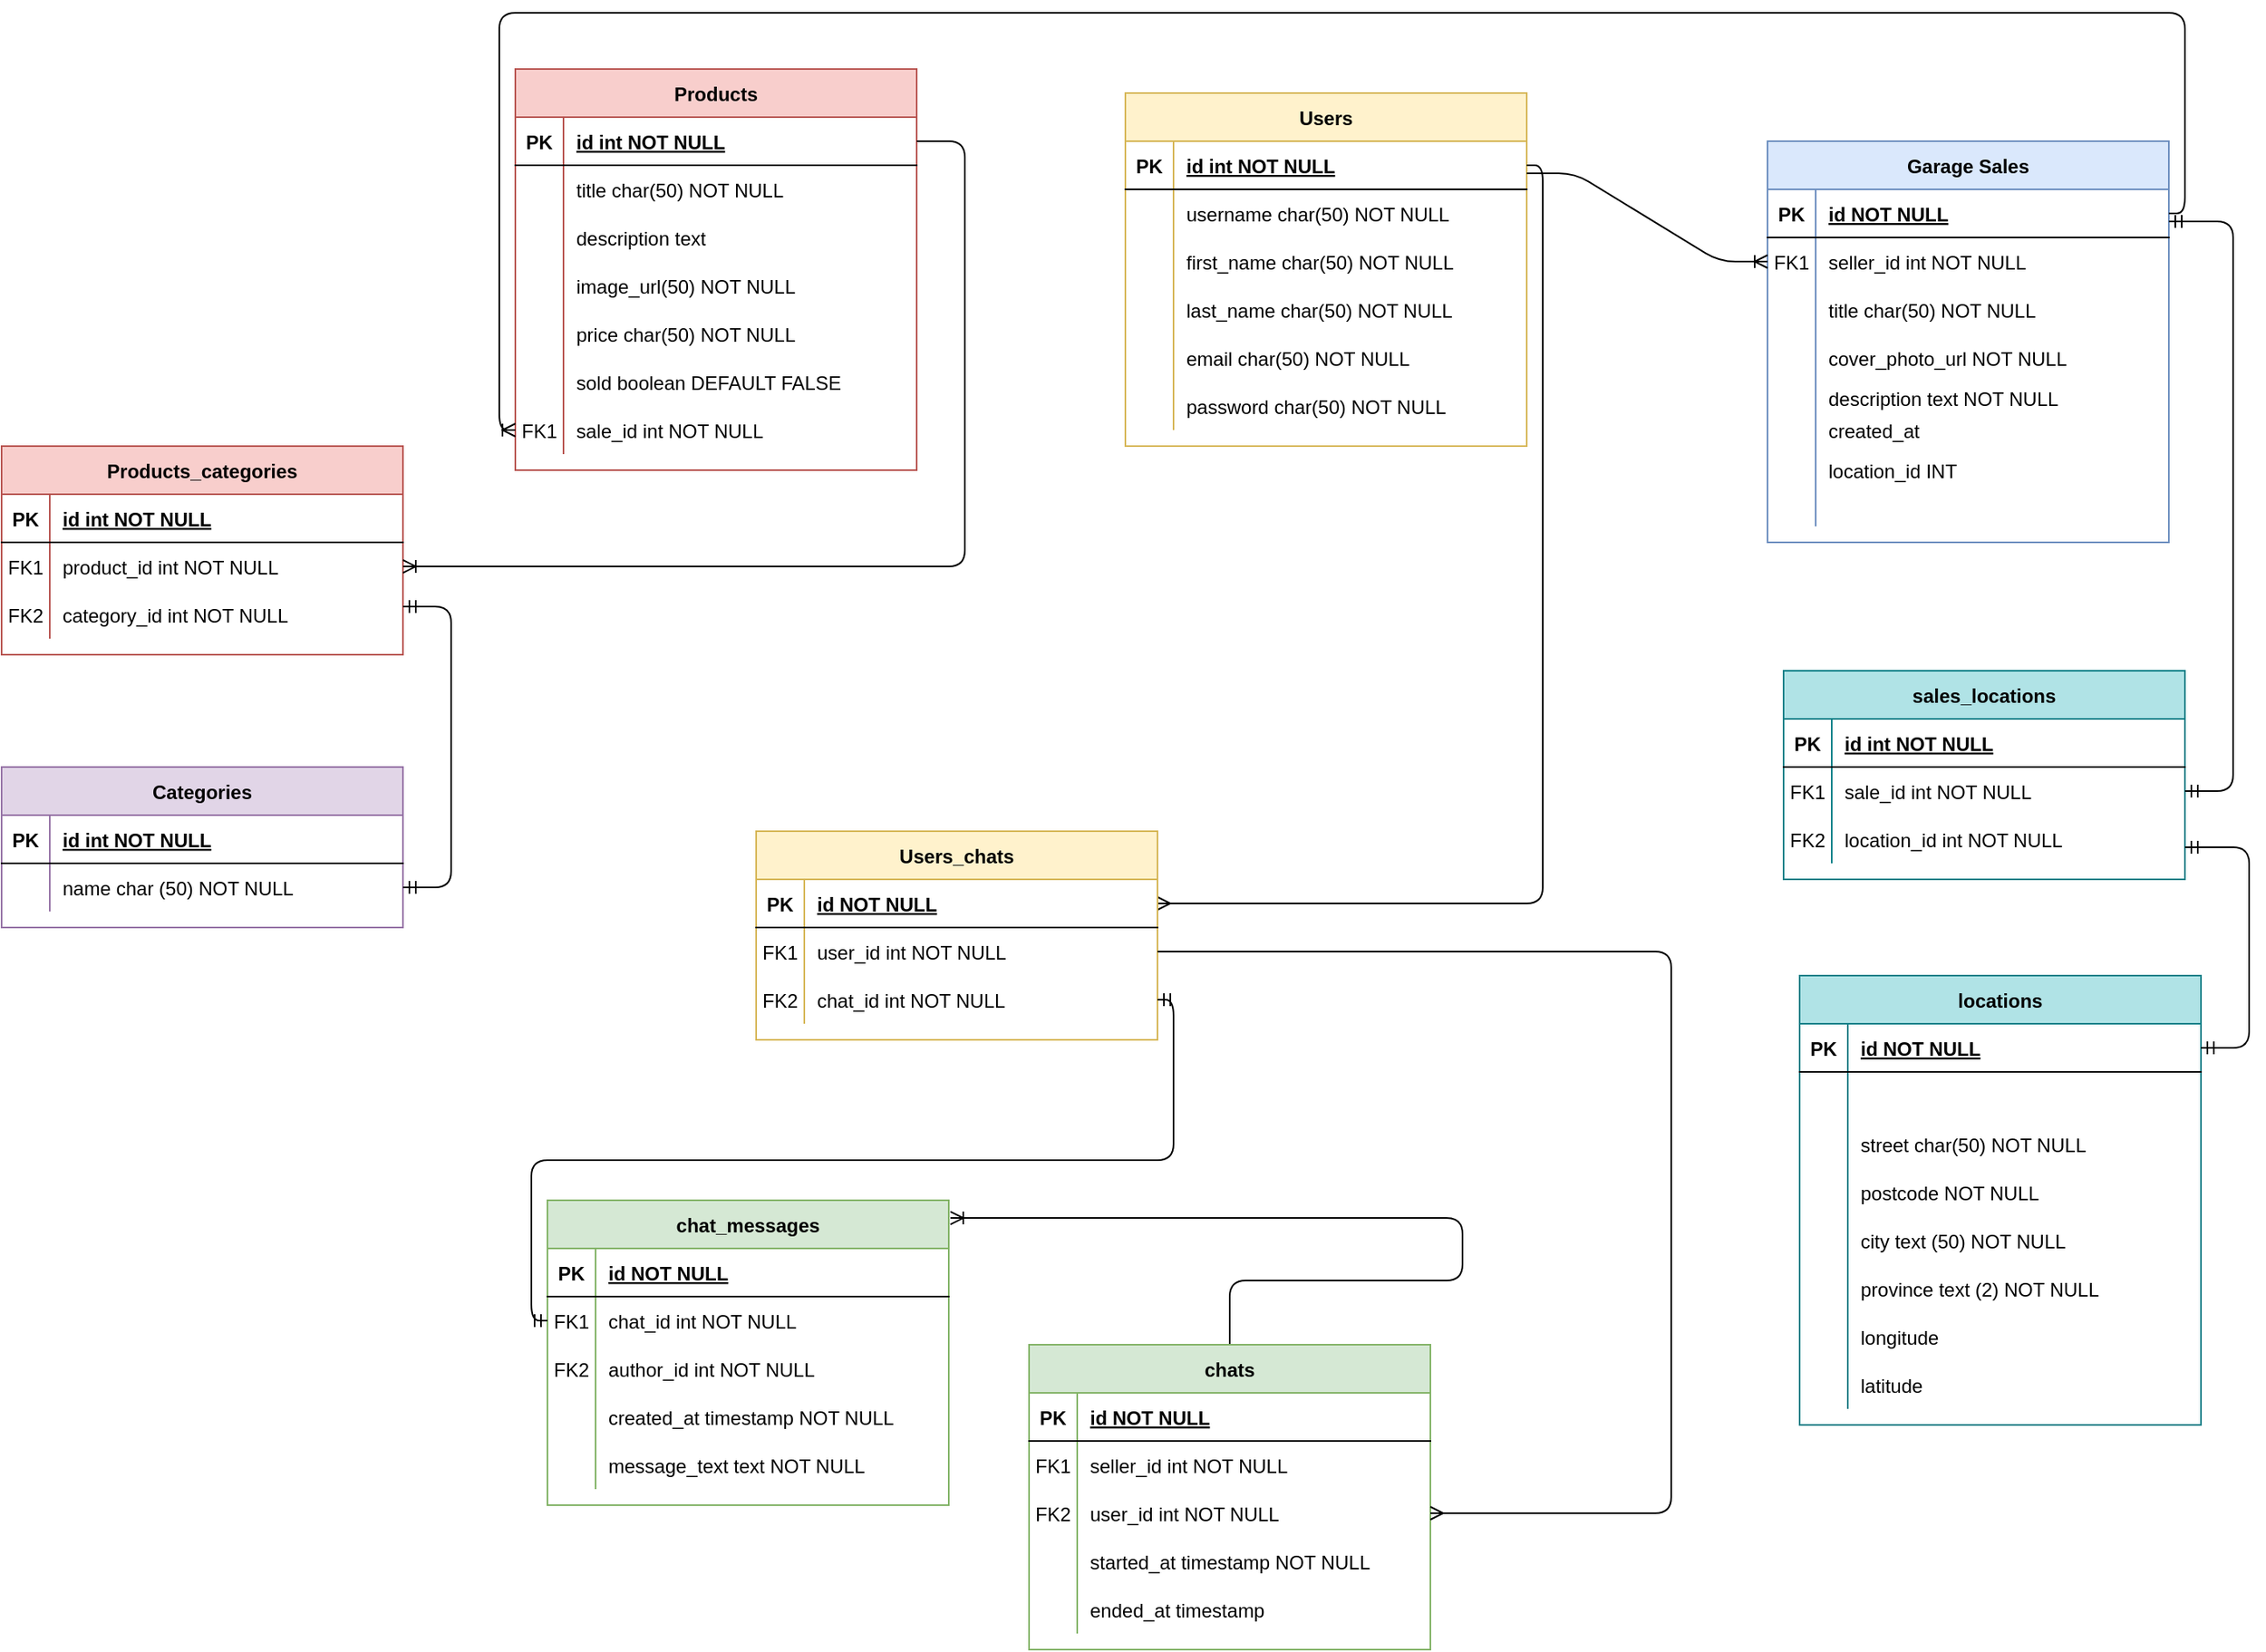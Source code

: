 <mxfile version="13.8.1" type="device"><diagram id="R2lEEEUBdFMjLlhIrx00" name="Page-1"><mxGraphModel dx="1796" dy="520" grid="1" gridSize="10" guides="1" tooltips="1" connect="1" arrows="1" fold="1" page="1" pageScale="1" pageWidth="850" pageHeight="1100" math="0" shadow="0" extFonts="Permanent Marker^https://fonts.googleapis.com/css?family=Permanent+Marker"><root><mxCell id="0"/><mxCell id="1" parent="0"/><mxCell id="AiElY2YSbfVj5_eLVUId-1" value="Garage Sales" style="shape=table;startSize=30;container=1;collapsible=1;childLayout=tableLayout;fixedRows=1;rowLines=0;fontStyle=1;align=center;resizeLast=1;fillColor=#dae8fc;strokeColor=#6c8ebf;" vertex="1" parent="1"><mxGeometry x="450" y="120" width="250" height="250" as="geometry"/></mxCell><mxCell id="AiElY2YSbfVj5_eLVUId-2" value="" style="shape=partialRectangle;collapsible=0;dropTarget=0;pointerEvents=0;fillColor=none;points=[[0,0.5],[1,0.5]];portConstraint=eastwest;top=0;left=0;right=0;bottom=1;" vertex="1" parent="AiElY2YSbfVj5_eLVUId-1"><mxGeometry y="30" width="250" height="30" as="geometry"/></mxCell><mxCell id="AiElY2YSbfVj5_eLVUId-3" value="PK" style="shape=partialRectangle;overflow=hidden;connectable=0;fillColor=none;top=0;left=0;bottom=0;right=0;fontStyle=1;" vertex="1" parent="AiElY2YSbfVj5_eLVUId-2"><mxGeometry width="30" height="30" as="geometry"/></mxCell><mxCell id="AiElY2YSbfVj5_eLVUId-4" value="id NOT NULL " style="shape=partialRectangle;overflow=hidden;connectable=0;fillColor=none;top=0;left=0;bottom=0;right=0;align=left;spacingLeft=6;fontStyle=5;" vertex="1" parent="AiElY2YSbfVj5_eLVUId-2"><mxGeometry x="30" width="220" height="30" as="geometry"/></mxCell><mxCell id="AiElY2YSbfVj5_eLVUId-5" value="" style="shape=partialRectangle;collapsible=0;dropTarget=0;pointerEvents=0;fillColor=none;points=[[0,0.5],[1,0.5]];portConstraint=eastwest;top=0;left=0;right=0;bottom=0;" vertex="1" parent="AiElY2YSbfVj5_eLVUId-1"><mxGeometry y="60" width="250" height="30" as="geometry"/></mxCell><mxCell id="AiElY2YSbfVj5_eLVUId-6" value="FK1" style="shape=partialRectangle;overflow=hidden;connectable=0;fillColor=none;top=0;left=0;bottom=0;right=0;" vertex="1" parent="AiElY2YSbfVj5_eLVUId-5"><mxGeometry width="30" height="30" as="geometry"/></mxCell><mxCell id="AiElY2YSbfVj5_eLVUId-7" value="seller_id int NOT NULL" style="shape=partialRectangle;overflow=hidden;connectable=0;fillColor=none;top=0;left=0;bottom=0;right=0;align=left;spacingLeft=6;" vertex="1" parent="AiElY2YSbfVj5_eLVUId-5"><mxGeometry x="30" width="220" height="30" as="geometry"/></mxCell><mxCell id="AiElY2YSbfVj5_eLVUId-8" value="" style="shape=partialRectangle;collapsible=0;dropTarget=0;pointerEvents=0;fillColor=none;points=[[0,0.5],[1,0.5]];portConstraint=eastwest;top=0;left=0;right=0;bottom=0;" vertex="1" parent="AiElY2YSbfVj5_eLVUId-1"><mxGeometry y="90" width="250" height="30" as="geometry"/></mxCell><mxCell id="AiElY2YSbfVj5_eLVUId-9" value="" style="shape=partialRectangle;overflow=hidden;connectable=0;fillColor=none;top=0;left=0;bottom=0;right=0;" vertex="1" parent="AiElY2YSbfVj5_eLVUId-8"><mxGeometry width="30" height="30" as="geometry"/></mxCell><mxCell id="AiElY2YSbfVj5_eLVUId-10" value="title char(50) NOT NULL" style="shape=partialRectangle;overflow=hidden;connectable=0;fillColor=none;top=0;left=0;bottom=0;right=0;align=left;spacingLeft=6;" vertex="1" parent="AiElY2YSbfVj5_eLVUId-8"><mxGeometry x="30" width="220" height="30" as="geometry"/></mxCell><mxCell id="AiElY2YSbfVj5_eLVUId-11" value="" style="shape=partialRectangle;collapsible=0;dropTarget=0;pointerEvents=0;fillColor=none;points=[[0,0.5],[1,0.5]];portConstraint=eastwest;top=0;left=0;right=0;bottom=0;" vertex="1" parent="AiElY2YSbfVj5_eLVUId-1"><mxGeometry y="120" width="250" height="30" as="geometry"/></mxCell><mxCell id="AiElY2YSbfVj5_eLVUId-12" value="" style="shape=partialRectangle;overflow=hidden;connectable=0;fillColor=none;top=0;left=0;bottom=0;right=0;" vertex="1" parent="AiElY2YSbfVj5_eLVUId-11"><mxGeometry width="30" height="30" as="geometry"/></mxCell><mxCell id="AiElY2YSbfVj5_eLVUId-13" value="cover_photo_url NOT NULL" style="shape=partialRectangle;overflow=hidden;connectable=0;fillColor=none;top=0;left=0;bottom=0;right=0;align=left;spacingLeft=6;" vertex="1" parent="AiElY2YSbfVj5_eLVUId-11"><mxGeometry x="30" width="220" height="30" as="geometry"/></mxCell><mxCell id="AiElY2YSbfVj5_eLVUId-14" value="" style="shape=partialRectangle;collapsible=0;dropTarget=0;pointerEvents=0;fillColor=none;points=[[0,0.5],[1,0.5]];portConstraint=eastwest;top=0;left=0;right=0;bottom=0;" vertex="1" parent="AiElY2YSbfVj5_eLVUId-1"><mxGeometry y="150" width="250" height="20" as="geometry"/></mxCell><mxCell id="AiElY2YSbfVj5_eLVUId-15" value="" style="shape=partialRectangle;overflow=hidden;connectable=0;fillColor=none;top=0;left=0;bottom=0;right=0;" vertex="1" parent="AiElY2YSbfVj5_eLVUId-14"><mxGeometry width="30" height="20" as="geometry"/></mxCell><mxCell id="AiElY2YSbfVj5_eLVUId-16" value="description text NOT NULL" style="shape=partialRectangle;overflow=hidden;connectable=0;fillColor=none;top=0;left=0;bottom=0;right=0;align=left;spacingLeft=6;" vertex="1" parent="AiElY2YSbfVj5_eLVUId-14"><mxGeometry x="30" width="220" height="20" as="geometry"/></mxCell><mxCell id="AiElY2YSbfVj5_eLVUId-17" value="" style="shape=partialRectangle;collapsible=0;dropTarget=0;pointerEvents=0;fillColor=none;points=[[0,0.5],[1,0.5]];portConstraint=eastwest;top=0;left=0;right=0;bottom=0;" vertex="1" parent="AiElY2YSbfVj5_eLVUId-1"><mxGeometry y="170" width="250" height="20" as="geometry"/></mxCell><mxCell id="AiElY2YSbfVj5_eLVUId-18" value="" style="shape=partialRectangle;overflow=hidden;connectable=0;fillColor=none;top=0;left=0;bottom=0;right=0;" vertex="1" parent="AiElY2YSbfVj5_eLVUId-17"><mxGeometry width="30" height="20" as="geometry"/></mxCell><mxCell id="AiElY2YSbfVj5_eLVUId-19" value="created_at " style="shape=partialRectangle;overflow=hidden;connectable=0;fillColor=none;top=0;left=0;bottom=0;right=0;align=left;spacingLeft=6;" vertex="1" parent="AiElY2YSbfVj5_eLVUId-17"><mxGeometry x="30" width="220" height="20" as="geometry"/></mxCell><mxCell id="AiElY2YSbfVj5_eLVUId-20" value="" style="shape=partialRectangle;collapsible=0;dropTarget=0;pointerEvents=0;fillColor=none;points=[[0,0.5],[1,0.5]];portConstraint=eastwest;top=0;left=0;right=0;bottom=0;" vertex="1" parent="AiElY2YSbfVj5_eLVUId-1"><mxGeometry y="190" width="250" height="30" as="geometry"/></mxCell><mxCell id="AiElY2YSbfVj5_eLVUId-21" value="" style="shape=partialRectangle;overflow=hidden;connectable=0;fillColor=none;top=0;left=0;bottom=0;right=0;" vertex="1" parent="AiElY2YSbfVj5_eLVUId-20"><mxGeometry width="30" height="30" as="geometry"/></mxCell><mxCell id="AiElY2YSbfVj5_eLVUId-22" value="location_id INT" style="shape=partialRectangle;overflow=hidden;connectable=0;fillColor=none;top=0;left=0;bottom=0;right=0;align=left;spacingLeft=6;" vertex="1" parent="AiElY2YSbfVj5_eLVUId-20"><mxGeometry x="30" width="220" height="30" as="geometry"/></mxCell><mxCell id="AiElY2YSbfVj5_eLVUId-23" value="" style="shape=partialRectangle;collapsible=0;dropTarget=0;pointerEvents=0;fillColor=none;points=[[0,0.5],[1,0.5]];portConstraint=eastwest;top=0;left=0;right=0;bottom=0;" vertex="1" parent="AiElY2YSbfVj5_eLVUId-1"><mxGeometry y="220" width="250" height="20" as="geometry"/></mxCell><mxCell id="AiElY2YSbfVj5_eLVUId-24" value="" style="shape=partialRectangle;overflow=hidden;connectable=0;fillColor=none;top=0;left=0;bottom=0;right=0;" vertex="1" parent="AiElY2YSbfVj5_eLVUId-23"><mxGeometry width="30" height="20" as="geometry"/></mxCell><mxCell id="AiElY2YSbfVj5_eLVUId-25" value="" style="shape=partialRectangle;overflow=hidden;connectable=0;fillColor=none;top=0;left=0;bottom=0;right=0;align=left;spacingLeft=6;" vertex="1" parent="AiElY2YSbfVj5_eLVUId-23"><mxGeometry x="30" width="220" height="20" as="geometry"/></mxCell><mxCell id="AiElY2YSbfVj5_eLVUId-26" value="sales_locations" style="shape=table;startSize=30;container=1;collapsible=1;childLayout=tableLayout;fixedRows=1;rowLines=0;fontStyle=1;align=center;resizeLast=1;fillColor=#b0e3e6;strokeColor=#0e8088;" vertex="1" parent="1"><mxGeometry x="460" y="450" width="250" height="130" as="geometry"/></mxCell><mxCell id="AiElY2YSbfVj5_eLVUId-27" value="" style="shape=partialRectangle;collapsible=0;dropTarget=0;pointerEvents=0;fillColor=none;points=[[0,0.5],[1,0.5]];portConstraint=eastwest;top=0;left=0;right=0;bottom=1;" vertex="1" parent="AiElY2YSbfVj5_eLVUId-26"><mxGeometry y="30" width="250" height="30" as="geometry"/></mxCell><mxCell id="AiElY2YSbfVj5_eLVUId-28" value="PK" style="shape=partialRectangle;overflow=hidden;connectable=0;fillColor=none;top=0;left=0;bottom=0;right=0;fontStyle=1;" vertex="1" parent="AiElY2YSbfVj5_eLVUId-27"><mxGeometry width="30" height="30" as="geometry"/></mxCell><mxCell id="AiElY2YSbfVj5_eLVUId-29" value="id int NOT NULL " style="shape=partialRectangle;overflow=hidden;connectable=0;fillColor=none;top=0;left=0;bottom=0;right=0;align=left;spacingLeft=6;fontStyle=5;" vertex="1" parent="AiElY2YSbfVj5_eLVUId-27"><mxGeometry x="30" width="220" height="30" as="geometry"/></mxCell><mxCell id="AiElY2YSbfVj5_eLVUId-30" value="" style="shape=partialRectangle;collapsible=0;dropTarget=0;pointerEvents=0;fillColor=none;points=[[0,0.5],[1,0.5]];portConstraint=eastwest;top=0;left=0;right=0;bottom=0;" vertex="1" parent="AiElY2YSbfVj5_eLVUId-26"><mxGeometry y="60" width="250" height="30" as="geometry"/></mxCell><mxCell id="AiElY2YSbfVj5_eLVUId-31" value="FK1" style="shape=partialRectangle;overflow=hidden;connectable=0;fillColor=none;top=0;left=0;bottom=0;right=0;" vertex="1" parent="AiElY2YSbfVj5_eLVUId-30"><mxGeometry width="30" height="30" as="geometry"/></mxCell><mxCell id="AiElY2YSbfVj5_eLVUId-32" value="sale_id int NOT NULL" style="shape=partialRectangle;overflow=hidden;connectable=0;fillColor=none;top=0;left=0;bottom=0;right=0;align=left;spacingLeft=6;" vertex="1" parent="AiElY2YSbfVj5_eLVUId-30"><mxGeometry x="30" width="220" height="30" as="geometry"/></mxCell><mxCell id="AiElY2YSbfVj5_eLVUId-33" value="" style="shape=partialRectangle;collapsible=0;dropTarget=0;pointerEvents=0;fillColor=none;points=[[0,0.5],[1,0.5]];portConstraint=eastwest;top=0;left=0;right=0;bottom=0;" vertex="1" parent="AiElY2YSbfVj5_eLVUId-26"><mxGeometry y="90" width="250" height="30" as="geometry"/></mxCell><mxCell id="AiElY2YSbfVj5_eLVUId-34" value="FK2" style="shape=partialRectangle;overflow=hidden;connectable=0;fillColor=none;top=0;left=0;bottom=0;right=0;" vertex="1" parent="AiElY2YSbfVj5_eLVUId-33"><mxGeometry width="30" height="30" as="geometry"/></mxCell><mxCell id="AiElY2YSbfVj5_eLVUId-35" value="location_id int NOT NULL" style="shape=partialRectangle;overflow=hidden;connectable=0;fillColor=none;top=0;left=0;bottom=0;right=0;align=left;spacingLeft=6;" vertex="1" parent="AiElY2YSbfVj5_eLVUId-33"><mxGeometry x="30" width="220" height="30" as="geometry"/></mxCell><mxCell id="AiElY2YSbfVj5_eLVUId-36" value="locations" style="shape=table;startSize=30;container=1;collapsible=1;childLayout=tableLayout;fixedRows=1;rowLines=0;fontStyle=1;align=center;resizeLast=1;fillColor=#b0e3e6;strokeColor=#0e8088;" vertex="1" parent="1"><mxGeometry x="470" y="640" width="250" height="280" as="geometry"/></mxCell><mxCell id="AiElY2YSbfVj5_eLVUId-37" value="" style="shape=partialRectangle;collapsible=0;dropTarget=0;pointerEvents=0;fillColor=none;points=[[0,0.5],[1,0.5]];portConstraint=eastwest;top=0;left=0;right=0;bottom=1;" vertex="1" parent="AiElY2YSbfVj5_eLVUId-36"><mxGeometry y="30" width="250" height="30" as="geometry"/></mxCell><mxCell id="AiElY2YSbfVj5_eLVUId-38" value="PK" style="shape=partialRectangle;overflow=hidden;connectable=0;fillColor=none;top=0;left=0;bottom=0;right=0;fontStyle=1;" vertex="1" parent="AiElY2YSbfVj5_eLVUId-37"><mxGeometry width="30" height="30" as="geometry"/></mxCell><mxCell id="AiElY2YSbfVj5_eLVUId-39" value="id NOT NULL " style="shape=partialRectangle;overflow=hidden;connectable=0;fillColor=none;top=0;left=0;bottom=0;right=0;align=left;spacingLeft=6;fontStyle=5;" vertex="1" parent="AiElY2YSbfVj5_eLVUId-37"><mxGeometry x="30" width="220" height="30" as="geometry"/></mxCell><mxCell id="AiElY2YSbfVj5_eLVUId-40" value="" style="shape=partialRectangle;collapsible=0;dropTarget=0;pointerEvents=0;fillColor=none;points=[[0,0.5],[1,0.5]];portConstraint=eastwest;top=0;left=0;right=0;bottom=0;" vertex="1" parent="AiElY2YSbfVj5_eLVUId-36"><mxGeometry y="60" width="250" height="30" as="geometry"/></mxCell><mxCell id="AiElY2YSbfVj5_eLVUId-41" value="" style="shape=partialRectangle;overflow=hidden;connectable=0;fillColor=none;top=0;left=0;bottom=0;right=0;" vertex="1" parent="AiElY2YSbfVj5_eLVUId-40"><mxGeometry width="30" height="30" as="geometry"/></mxCell><mxCell id="AiElY2YSbfVj5_eLVUId-42" value="" style="shape=partialRectangle;overflow=hidden;connectable=0;fillColor=none;top=0;left=0;bottom=0;right=0;align=left;spacingLeft=6;" vertex="1" parent="AiElY2YSbfVj5_eLVUId-40"><mxGeometry x="30" width="220" height="30" as="geometry"/></mxCell><mxCell id="AiElY2YSbfVj5_eLVUId-43" value="" style="shape=partialRectangle;collapsible=0;dropTarget=0;pointerEvents=0;fillColor=none;points=[[0,0.5],[1,0.5]];portConstraint=eastwest;top=0;left=0;right=0;bottom=0;" vertex="1" parent="AiElY2YSbfVj5_eLVUId-36"><mxGeometry y="90" width="250" height="30" as="geometry"/></mxCell><mxCell id="AiElY2YSbfVj5_eLVUId-44" value="" style="shape=partialRectangle;overflow=hidden;connectable=0;fillColor=none;top=0;left=0;bottom=0;right=0;" vertex="1" parent="AiElY2YSbfVj5_eLVUId-43"><mxGeometry width="30" height="30" as="geometry"/></mxCell><mxCell id="AiElY2YSbfVj5_eLVUId-45" value="street char(50) NOT NULL" style="shape=partialRectangle;overflow=hidden;connectable=0;fillColor=none;top=0;left=0;bottom=0;right=0;align=left;spacingLeft=6;" vertex="1" parent="AiElY2YSbfVj5_eLVUId-43"><mxGeometry x="30" width="220" height="30" as="geometry"/></mxCell><mxCell id="AiElY2YSbfVj5_eLVUId-46" value="" style="shape=partialRectangle;collapsible=0;dropTarget=0;pointerEvents=0;fillColor=none;points=[[0,0.5],[1,0.5]];portConstraint=eastwest;top=0;left=0;right=0;bottom=0;" vertex="1" parent="AiElY2YSbfVj5_eLVUId-36"><mxGeometry y="120" width="250" height="30" as="geometry"/></mxCell><mxCell id="AiElY2YSbfVj5_eLVUId-47" value="" style="shape=partialRectangle;overflow=hidden;connectable=0;fillColor=none;top=0;left=0;bottom=0;right=0;" vertex="1" parent="AiElY2YSbfVj5_eLVUId-46"><mxGeometry width="30" height="30" as="geometry"/></mxCell><mxCell id="AiElY2YSbfVj5_eLVUId-48" value="postcode NOT NULL" style="shape=partialRectangle;overflow=hidden;connectable=0;fillColor=none;top=0;left=0;bottom=0;right=0;align=left;spacingLeft=6;" vertex="1" parent="AiElY2YSbfVj5_eLVUId-46"><mxGeometry x="30" width="220" height="30" as="geometry"/></mxCell><mxCell id="AiElY2YSbfVj5_eLVUId-49" value="" style="shape=partialRectangle;collapsible=0;dropTarget=0;pointerEvents=0;fillColor=none;points=[[0,0.5],[1,0.5]];portConstraint=eastwest;top=0;left=0;right=0;bottom=0;" vertex="1" parent="AiElY2YSbfVj5_eLVUId-36"><mxGeometry y="150" width="250" height="30" as="geometry"/></mxCell><mxCell id="AiElY2YSbfVj5_eLVUId-50" value="" style="shape=partialRectangle;overflow=hidden;connectable=0;fillColor=none;top=0;left=0;bottom=0;right=0;" vertex="1" parent="AiElY2YSbfVj5_eLVUId-49"><mxGeometry width="30" height="30" as="geometry"/></mxCell><mxCell id="AiElY2YSbfVj5_eLVUId-51" value="city text (50) NOT NULL" style="shape=partialRectangle;overflow=hidden;connectable=0;fillColor=none;top=0;left=0;bottom=0;right=0;align=left;spacingLeft=6;" vertex="1" parent="AiElY2YSbfVj5_eLVUId-49"><mxGeometry x="30" width="220" height="30" as="geometry"/></mxCell><mxCell id="AiElY2YSbfVj5_eLVUId-52" value="" style="shape=partialRectangle;collapsible=0;dropTarget=0;pointerEvents=0;fillColor=none;points=[[0,0.5],[1,0.5]];portConstraint=eastwest;top=0;left=0;right=0;bottom=0;" vertex="1" parent="AiElY2YSbfVj5_eLVUId-36"><mxGeometry y="180" width="250" height="30" as="geometry"/></mxCell><mxCell id="AiElY2YSbfVj5_eLVUId-53" value="" style="shape=partialRectangle;overflow=hidden;connectable=0;fillColor=none;top=0;left=0;bottom=0;right=0;" vertex="1" parent="AiElY2YSbfVj5_eLVUId-52"><mxGeometry width="30" height="30" as="geometry"/></mxCell><mxCell id="AiElY2YSbfVj5_eLVUId-54" value="province text (2) NOT NULL" style="shape=partialRectangle;overflow=hidden;connectable=0;fillColor=none;top=0;left=0;bottom=0;right=0;align=left;spacingLeft=6;" vertex="1" parent="AiElY2YSbfVj5_eLVUId-52"><mxGeometry x="30" width="220" height="30" as="geometry"/></mxCell><mxCell id="AiElY2YSbfVj5_eLVUId-55" value="" style="shape=partialRectangle;collapsible=0;dropTarget=0;pointerEvents=0;fillColor=none;points=[[0,0.5],[1,0.5]];portConstraint=eastwest;top=0;left=0;right=0;bottom=0;" vertex="1" parent="AiElY2YSbfVj5_eLVUId-36"><mxGeometry y="210" width="250" height="30" as="geometry"/></mxCell><mxCell id="AiElY2YSbfVj5_eLVUId-56" value="" style="shape=partialRectangle;overflow=hidden;connectable=0;fillColor=none;top=0;left=0;bottom=0;right=0;" vertex="1" parent="AiElY2YSbfVj5_eLVUId-55"><mxGeometry width="30" height="30" as="geometry"/></mxCell><mxCell id="AiElY2YSbfVj5_eLVUId-57" value="longitude" style="shape=partialRectangle;overflow=hidden;connectable=0;fillColor=none;top=0;left=0;bottom=0;right=0;align=left;spacingLeft=6;" vertex="1" parent="AiElY2YSbfVj5_eLVUId-55"><mxGeometry x="30" width="220" height="30" as="geometry"/></mxCell><mxCell id="AiElY2YSbfVj5_eLVUId-58" value="" style="shape=partialRectangle;collapsible=0;dropTarget=0;pointerEvents=0;fillColor=none;points=[[0,0.5],[1,0.5]];portConstraint=eastwest;top=0;left=0;right=0;bottom=0;" vertex="1" parent="AiElY2YSbfVj5_eLVUId-36"><mxGeometry y="240" width="250" height="30" as="geometry"/></mxCell><mxCell id="AiElY2YSbfVj5_eLVUId-59" value="" style="shape=partialRectangle;overflow=hidden;connectable=0;fillColor=none;top=0;left=0;bottom=0;right=0;" vertex="1" parent="AiElY2YSbfVj5_eLVUId-58"><mxGeometry width="30" height="30" as="geometry"/></mxCell><mxCell id="AiElY2YSbfVj5_eLVUId-60" value="latitude" style="shape=partialRectangle;overflow=hidden;connectable=0;fillColor=none;top=0;left=0;bottom=0;right=0;align=left;spacingLeft=6;" vertex="1" parent="AiElY2YSbfVj5_eLVUId-58"><mxGeometry x="30" width="220" height="30" as="geometry"/></mxCell><mxCell id="AiElY2YSbfVj5_eLVUId-61" value="Products" style="shape=table;startSize=30;container=1;collapsible=1;childLayout=tableLayout;fixedRows=1;rowLines=0;fontStyle=1;align=center;resizeLast=1;fillColor=#f8cecc;strokeColor=#b85450;" vertex="1" parent="1"><mxGeometry x="-330" y="75" width="250" height="250" as="geometry"/></mxCell><mxCell id="AiElY2YSbfVj5_eLVUId-62" value="" style="shape=partialRectangle;collapsible=0;dropTarget=0;pointerEvents=0;fillColor=none;points=[[0,0.5],[1,0.5]];portConstraint=eastwest;top=0;left=0;right=0;bottom=1;" vertex="1" parent="AiElY2YSbfVj5_eLVUId-61"><mxGeometry y="30" width="250" height="30" as="geometry"/></mxCell><mxCell id="AiElY2YSbfVj5_eLVUId-63" value="PK" style="shape=partialRectangle;overflow=hidden;connectable=0;fillColor=none;top=0;left=0;bottom=0;right=0;fontStyle=1;" vertex="1" parent="AiElY2YSbfVj5_eLVUId-62"><mxGeometry width="30" height="30" as="geometry"/></mxCell><mxCell id="AiElY2YSbfVj5_eLVUId-64" value="id int NOT NULL " style="shape=partialRectangle;overflow=hidden;connectable=0;fillColor=none;top=0;left=0;bottom=0;right=0;align=left;spacingLeft=6;fontStyle=5;" vertex="1" parent="AiElY2YSbfVj5_eLVUId-62"><mxGeometry x="30" width="220" height="30" as="geometry"/></mxCell><mxCell id="AiElY2YSbfVj5_eLVUId-65" value="" style="shape=partialRectangle;collapsible=0;dropTarget=0;pointerEvents=0;fillColor=none;points=[[0,0.5],[1,0.5]];portConstraint=eastwest;top=0;left=0;right=0;bottom=0;" vertex="1" parent="AiElY2YSbfVj5_eLVUId-61"><mxGeometry y="60" width="250" height="30" as="geometry"/></mxCell><mxCell id="AiElY2YSbfVj5_eLVUId-66" value="" style="shape=partialRectangle;overflow=hidden;connectable=0;fillColor=none;top=0;left=0;bottom=0;right=0;" vertex="1" parent="AiElY2YSbfVj5_eLVUId-65"><mxGeometry width="30" height="30" as="geometry"/></mxCell><mxCell id="AiElY2YSbfVj5_eLVUId-67" value="title char(50) NOT NULL" style="shape=partialRectangle;overflow=hidden;connectable=0;fillColor=none;top=0;left=0;bottom=0;right=0;align=left;spacingLeft=6;" vertex="1" parent="AiElY2YSbfVj5_eLVUId-65"><mxGeometry x="30" width="220" height="30" as="geometry"/></mxCell><mxCell id="AiElY2YSbfVj5_eLVUId-68" value="" style="shape=partialRectangle;collapsible=0;dropTarget=0;pointerEvents=0;fillColor=none;points=[[0,0.5],[1,0.5]];portConstraint=eastwest;top=0;left=0;right=0;bottom=0;" vertex="1" parent="AiElY2YSbfVj5_eLVUId-61"><mxGeometry y="90" width="250" height="30" as="geometry"/></mxCell><mxCell id="AiElY2YSbfVj5_eLVUId-69" value="" style="shape=partialRectangle;overflow=hidden;connectable=0;fillColor=none;top=0;left=0;bottom=0;right=0;" vertex="1" parent="AiElY2YSbfVj5_eLVUId-68"><mxGeometry width="30" height="30" as="geometry"/></mxCell><mxCell id="AiElY2YSbfVj5_eLVUId-70" value="description text " style="shape=partialRectangle;overflow=hidden;connectable=0;fillColor=none;top=0;left=0;bottom=0;right=0;align=left;spacingLeft=6;" vertex="1" parent="AiElY2YSbfVj5_eLVUId-68"><mxGeometry x="30" width="220" height="30" as="geometry"/></mxCell><mxCell id="AiElY2YSbfVj5_eLVUId-71" value="" style="shape=partialRectangle;collapsible=0;dropTarget=0;pointerEvents=0;fillColor=none;points=[[0,0.5],[1,0.5]];portConstraint=eastwest;top=0;left=0;right=0;bottom=0;" vertex="1" parent="AiElY2YSbfVj5_eLVUId-61"><mxGeometry y="120" width="250" height="30" as="geometry"/></mxCell><mxCell id="AiElY2YSbfVj5_eLVUId-72" value="" style="shape=partialRectangle;overflow=hidden;connectable=0;fillColor=none;top=0;left=0;bottom=0;right=0;" vertex="1" parent="AiElY2YSbfVj5_eLVUId-71"><mxGeometry width="30" height="30" as="geometry"/></mxCell><mxCell id="AiElY2YSbfVj5_eLVUId-73" value="image_url(50) NOT NULL" style="shape=partialRectangle;overflow=hidden;connectable=0;fillColor=none;top=0;left=0;bottom=0;right=0;align=left;spacingLeft=6;" vertex="1" parent="AiElY2YSbfVj5_eLVUId-71"><mxGeometry x="30" width="220" height="30" as="geometry"/></mxCell><mxCell id="AiElY2YSbfVj5_eLVUId-74" value="" style="shape=partialRectangle;collapsible=0;dropTarget=0;pointerEvents=0;fillColor=none;points=[[0,0.5],[1,0.5]];portConstraint=eastwest;top=0;left=0;right=0;bottom=0;" vertex="1" parent="AiElY2YSbfVj5_eLVUId-61"><mxGeometry y="150" width="250" height="30" as="geometry"/></mxCell><mxCell id="AiElY2YSbfVj5_eLVUId-75" value="" style="shape=partialRectangle;overflow=hidden;connectable=0;fillColor=none;top=0;left=0;bottom=0;right=0;" vertex="1" parent="AiElY2YSbfVj5_eLVUId-74"><mxGeometry width="30" height="30" as="geometry"/></mxCell><mxCell id="AiElY2YSbfVj5_eLVUId-76" value="price char(50) NOT NULL" style="shape=partialRectangle;overflow=hidden;connectable=0;fillColor=none;top=0;left=0;bottom=0;right=0;align=left;spacingLeft=6;" vertex="1" parent="AiElY2YSbfVj5_eLVUId-74"><mxGeometry x="30" width="220" height="30" as="geometry"/></mxCell><mxCell id="AiElY2YSbfVj5_eLVUId-77" value="" style="shape=partialRectangle;collapsible=0;dropTarget=0;pointerEvents=0;fillColor=none;points=[[0,0.5],[1,0.5]];portConstraint=eastwest;top=0;left=0;right=0;bottom=0;" vertex="1" parent="AiElY2YSbfVj5_eLVUId-61"><mxGeometry y="180" width="250" height="30" as="geometry"/></mxCell><mxCell id="AiElY2YSbfVj5_eLVUId-78" value="" style="shape=partialRectangle;overflow=hidden;connectable=0;fillColor=none;top=0;left=0;bottom=0;right=0;" vertex="1" parent="AiElY2YSbfVj5_eLVUId-77"><mxGeometry width="30" height="30" as="geometry"/></mxCell><mxCell id="AiElY2YSbfVj5_eLVUId-79" value="sold boolean DEFAULT FALSE" style="shape=partialRectangle;overflow=hidden;connectable=0;fillColor=none;top=0;left=0;bottom=0;right=0;align=left;spacingLeft=6;" vertex="1" parent="AiElY2YSbfVj5_eLVUId-77"><mxGeometry x="30" width="220" height="30" as="geometry"/></mxCell><mxCell id="AiElY2YSbfVj5_eLVUId-80" value="" style="shape=partialRectangle;collapsible=0;dropTarget=0;pointerEvents=0;fillColor=none;points=[[0,0.5],[1,0.5]];portConstraint=eastwest;top=0;left=0;right=0;bottom=0;" vertex="1" parent="AiElY2YSbfVj5_eLVUId-61"><mxGeometry y="210" width="250" height="30" as="geometry"/></mxCell><mxCell id="AiElY2YSbfVj5_eLVUId-81" value="FK1" style="shape=partialRectangle;overflow=hidden;connectable=0;fillColor=none;top=0;left=0;bottom=0;right=0;" vertex="1" parent="AiElY2YSbfVj5_eLVUId-80"><mxGeometry width="30" height="30" as="geometry"/></mxCell><mxCell id="AiElY2YSbfVj5_eLVUId-82" value="sale_id int NOT NULL" style="shape=partialRectangle;overflow=hidden;connectable=0;fillColor=none;top=0;left=0;bottom=0;right=0;align=left;spacingLeft=6;" vertex="1" parent="AiElY2YSbfVj5_eLVUId-80"><mxGeometry x="30" width="220" height="30" as="geometry"/></mxCell><mxCell id="AiElY2YSbfVj5_eLVUId-83" value="Users" style="shape=table;startSize=30;container=1;collapsible=1;childLayout=tableLayout;fixedRows=1;rowLines=0;fontStyle=1;align=center;resizeLast=1;fillColor=#fff2cc;strokeColor=#d6b656;" vertex="1" parent="1"><mxGeometry x="50" y="90" width="250" height="220" as="geometry"/></mxCell><mxCell id="AiElY2YSbfVj5_eLVUId-84" value="" style="shape=partialRectangle;collapsible=0;dropTarget=0;pointerEvents=0;fillColor=none;points=[[0,0.5],[1,0.5]];portConstraint=eastwest;top=0;left=0;right=0;bottom=1;" vertex="1" parent="AiElY2YSbfVj5_eLVUId-83"><mxGeometry y="30" width="250" height="30" as="geometry"/></mxCell><mxCell id="AiElY2YSbfVj5_eLVUId-85" value="PK" style="shape=partialRectangle;overflow=hidden;connectable=0;fillColor=none;top=0;left=0;bottom=0;right=0;fontStyle=1;" vertex="1" parent="AiElY2YSbfVj5_eLVUId-84"><mxGeometry width="30" height="30" as="geometry"/></mxCell><mxCell id="AiElY2YSbfVj5_eLVUId-86" value="id int NOT NULL " style="shape=partialRectangle;overflow=hidden;connectable=0;fillColor=none;top=0;left=0;bottom=0;right=0;align=left;spacingLeft=6;fontStyle=5;" vertex="1" parent="AiElY2YSbfVj5_eLVUId-84"><mxGeometry x="30" width="220" height="30" as="geometry"/></mxCell><mxCell id="AiElY2YSbfVj5_eLVUId-87" value="" style="shape=partialRectangle;collapsible=0;dropTarget=0;pointerEvents=0;fillColor=none;points=[[0,0.5],[1,0.5]];portConstraint=eastwest;top=0;left=0;right=0;bottom=0;" vertex="1" parent="AiElY2YSbfVj5_eLVUId-83"><mxGeometry y="60" width="250" height="30" as="geometry"/></mxCell><mxCell id="AiElY2YSbfVj5_eLVUId-88" value="" style="shape=partialRectangle;overflow=hidden;connectable=0;fillColor=none;top=0;left=0;bottom=0;right=0;" vertex="1" parent="AiElY2YSbfVj5_eLVUId-87"><mxGeometry width="30" height="30" as="geometry"/></mxCell><mxCell id="AiElY2YSbfVj5_eLVUId-89" value="username char(50) NOT NULL" style="shape=partialRectangle;overflow=hidden;connectable=0;fillColor=none;top=0;left=0;bottom=0;right=0;align=left;spacingLeft=6;" vertex="1" parent="AiElY2YSbfVj5_eLVUId-87"><mxGeometry x="30" width="220" height="30" as="geometry"/></mxCell><mxCell id="AiElY2YSbfVj5_eLVUId-90" value="" style="shape=partialRectangle;collapsible=0;dropTarget=0;pointerEvents=0;fillColor=none;points=[[0,0.5],[1,0.5]];portConstraint=eastwest;top=0;left=0;right=0;bottom=0;" vertex="1" parent="AiElY2YSbfVj5_eLVUId-83"><mxGeometry y="90" width="250" height="30" as="geometry"/></mxCell><mxCell id="AiElY2YSbfVj5_eLVUId-91" value="" style="shape=partialRectangle;overflow=hidden;connectable=0;fillColor=none;top=0;left=0;bottom=0;right=0;" vertex="1" parent="AiElY2YSbfVj5_eLVUId-90"><mxGeometry width="30" height="30" as="geometry"/></mxCell><mxCell id="AiElY2YSbfVj5_eLVUId-92" value="first_name char(50) NOT NULL" style="shape=partialRectangle;overflow=hidden;connectable=0;fillColor=none;top=0;left=0;bottom=0;right=0;align=left;spacingLeft=6;" vertex="1" parent="AiElY2YSbfVj5_eLVUId-90"><mxGeometry x="30" width="220" height="30" as="geometry"/></mxCell><mxCell id="AiElY2YSbfVj5_eLVUId-93" value="" style="shape=partialRectangle;collapsible=0;dropTarget=0;pointerEvents=0;fillColor=none;points=[[0,0.5],[1,0.5]];portConstraint=eastwest;top=0;left=0;right=0;bottom=0;" vertex="1" parent="AiElY2YSbfVj5_eLVUId-83"><mxGeometry y="120" width="250" height="30" as="geometry"/></mxCell><mxCell id="AiElY2YSbfVj5_eLVUId-94" value="" style="shape=partialRectangle;overflow=hidden;connectable=0;fillColor=none;top=0;left=0;bottom=0;right=0;" vertex="1" parent="AiElY2YSbfVj5_eLVUId-93"><mxGeometry width="30" height="30" as="geometry"/></mxCell><mxCell id="AiElY2YSbfVj5_eLVUId-95" value="last_name char(50) NOT NULL" style="shape=partialRectangle;overflow=hidden;connectable=0;fillColor=none;top=0;left=0;bottom=0;right=0;align=left;spacingLeft=6;" vertex="1" parent="AiElY2YSbfVj5_eLVUId-93"><mxGeometry x="30" width="220" height="30" as="geometry"/></mxCell><mxCell id="AiElY2YSbfVj5_eLVUId-96" value="" style="shape=partialRectangle;collapsible=0;dropTarget=0;pointerEvents=0;fillColor=none;points=[[0,0.5],[1,0.5]];portConstraint=eastwest;top=0;left=0;right=0;bottom=0;" vertex="1" parent="AiElY2YSbfVj5_eLVUId-83"><mxGeometry y="150" width="250" height="30" as="geometry"/></mxCell><mxCell id="AiElY2YSbfVj5_eLVUId-97" value="" style="shape=partialRectangle;overflow=hidden;connectable=0;fillColor=none;top=0;left=0;bottom=0;right=0;" vertex="1" parent="AiElY2YSbfVj5_eLVUId-96"><mxGeometry width="30" height="30" as="geometry"/></mxCell><mxCell id="AiElY2YSbfVj5_eLVUId-98" value="email char(50) NOT NULL" style="shape=partialRectangle;overflow=hidden;connectable=0;fillColor=none;top=0;left=0;bottom=0;right=0;align=left;spacingLeft=6;" vertex="1" parent="AiElY2YSbfVj5_eLVUId-96"><mxGeometry x="30" width="220" height="30" as="geometry"/></mxCell><mxCell id="AiElY2YSbfVj5_eLVUId-99" value="" style="shape=partialRectangle;collapsible=0;dropTarget=0;pointerEvents=0;fillColor=none;points=[[0,0.5],[1,0.5]];portConstraint=eastwest;top=0;left=0;right=0;bottom=0;" vertex="1" parent="AiElY2YSbfVj5_eLVUId-83"><mxGeometry y="180" width="250" height="30" as="geometry"/></mxCell><mxCell id="AiElY2YSbfVj5_eLVUId-100" value="" style="shape=partialRectangle;overflow=hidden;connectable=0;fillColor=none;top=0;left=0;bottom=0;right=0;" vertex="1" parent="AiElY2YSbfVj5_eLVUId-99"><mxGeometry width="30" height="30" as="geometry"/></mxCell><mxCell id="AiElY2YSbfVj5_eLVUId-101" value="password char(50) NOT NULL" style="shape=partialRectangle;overflow=hidden;connectable=0;fillColor=none;top=0;left=0;bottom=0;right=0;align=left;spacingLeft=6;" vertex="1" parent="AiElY2YSbfVj5_eLVUId-99"><mxGeometry x="30" width="220" height="30" as="geometry"/></mxCell><mxCell id="AiElY2YSbfVj5_eLVUId-102" value="" style="edgeStyle=entityRelationEdgeStyle;fontSize=12;html=1;endArrow=ERoneToMany;entryX=0;entryY=0.5;entryDx=0;entryDy=0;" edge="1" parent="1" target="AiElY2YSbfVj5_eLVUId-5"><mxGeometry width="100" height="100" relative="1" as="geometry"><mxPoint x="300" y="140" as="sourcePoint"/><mxPoint x="400" y="40" as="targetPoint"/></mxGeometry></mxCell><mxCell id="AiElY2YSbfVj5_eLVUId-103" value="" style="edgeStyle=entityRelationEdgeStyle;fontSize=12;html=1;endArrow=ERmandOne;startArrow=ERmandOne;" edge="1" parent="1" target="AiElY2YSbfVj5_eLVUId-30"><mxGeometry width="100" height="100" relative="1" as="geometry"><mxPoint x="700" y="170" as="sourcePoint"/><mxPoint x="800" y="70" as="targetPoint"/></mxGeometry></mxCell><mxCell id="AiElY2YSbfVj5_eLVUId-104" value="" style="edgeStyle=entityRelationEdgeStyle;fontSize=12;html=1;endArrow=ERmandOne;startArrow=ERmandOne;" edge="1" parent="1" target="AiElY2YSbfVj5_eLVUId-37"><mxGeometry width="100" height="100" relative="1" as="geometry"><mxPoint x="710" y="560" as="sourcePoint"/><mxPoint x="810" y="460" as="targetPoint"/></mxGeometry></mxCell><mxCell id="AiElY2YSbfVj5_eLVUId-105" value="" style="edgeStyle=orthogonalEdgeStyle;fontSize=12;html=1;endArrow=ERmany;entryX=1;entryY=0.5;entryDx=0;entryDy=0;exitX=1;exitY=0.5;exitDx=0;exitDy=0;" edge="1" parent="1" source="AiElY2YSbfVj5_eLVUId-84" target="AiElY2YSbfVj5_eLVUId-126"><mxGeometry width="100" height="100" relative="1" as="geometry"><mxPoint x="140" y="230" as="sourcePoint"/><mxPoint x="-220" y="785" as="targetPoint"/></mxGeometry></mxCell><mxCell id="AiElY2YSbfVj5_eLVUId-106" value="Products_categories" style="shape=table;startSize=30;container=1;collapsible=1;childLayout=tableLayout;fixedRows=1;rowLines=0;fontStyle=1;align=center;resizeLast=1;fillColor=#f8cecc;strokeColor=#b85450;" vertex="1" parent="1"><mxGeometry x="-650" y="310" width="250" height="130" as="geometry"/></mxCell><mxCell id="AiElY2YSbfVj5_eLVUId-107" value="" style="shape=partialRectangle;collapsible=0;dropTarget=0;pointerEvents=0;fillColor=none;points=[[0,0.5],[1,0.5]];portConstraint=eastwest;top=0;left=0;right=0;bottom=1;" vertex="1" parent="AiElY2YSbfVj5_eLVUId-106"><mxGeometry y="30" width="250" height="30" as="geometry"/></mxCell><mxCell id="AiElY2YSbfVj5_eLVUId-108" value="PK" style="shape=partialRectangle;overflow=hidden;connectable=0;fillColor=none;top=0;left=0;bottom=0;right=0;fontStyle=1;" vertex="1" parent="AiElY2YSbfVj5_eLVUId-107"><mxGeometry width="30" height="30" as="geometry"/></mxCell><mxCell id="AiElY2YSbfVj5_eLVUId-109" value="id int NOT NULL " style="shape=partialRectangle;overflow=hidden;connectable=0;fillColor=none;top=0;left=0;bottom=0;right=0;align=left;spacingLeft=6;fontStyle=5;" vertex="1" parent="AiElY2YSbfVj5_eLVUId-107"><mxGeometry x="30" width="220" height="30" as="geometry"/></mxCell><mxCell id="AiElY2YSbfVj5_eLVUId-110" value="" style="shape=partialRectangle;collapsible=0;dropTarget=0;pointerEvents=0;fillColor=none;points=[[0,0.5],[1,0.5]];portConstraint=eastwest;top=0;left=0;right=0;bottom=0;" vertex="1" parent="AiElY2YSbfVj5_eLVUId-106"><mxGeometry y="60" width="250" height="30" as="geometry"/></mxCell><mxCell id="AiElY2YSbfVj5_eLVUId-111" value="FK1" style="shape=partialRectangle;overflow=hidden;connectable=0;fillColor=none;top=0;left=0;bottom=0;right=0;" vertex="1" parent="AiElY2YSbfVj5_eLVUId-110"><mxGeometry width="30" height="30" as="geometry"/></mxCell><mxCell id="AiElY2YSbfVj5_eLVUId-112" value="product_id int NOT NULL" style="shape=partialRectangle;overflow=hidden;connectable=0;fillColor=none;top=0;left=0;bottom=0;right=0;align=left;spacingLeft=6;" vertex="1" parent="AiElY2YSbfVj5_eLVUId-110"><mxGeometry x="30" width="220" height="30" as="geometry"/></mxCell><mxCell id="AiElY2YSbfVj5_eLVUId-113" value="" style="shape=partialRectangle;collapsible=0;dropTarget=0;pointerEvents=0;fillColor=none;points=[[0,0.5],[1,0.5]];portConstraint=eastwest;top=0;left=0;right=0;bottom=0;" vertex="1" parent="AiElY2YSbfVj5_eLVUId-106"><mxGeometry y="90" width="250" height="30" as="geometry"/></mxCell><mxCell id="AiElY2YSbfVj5_eLVUId-114" value="FK2" style="shape=partialRectangle;overflow=hidden;connectable=0;fillColor=none;top=0;left=0;bottom=0;right=0;" vertex="1" parent="AiElY2YSbfVj5_eLVUId-113"><mxGeometry width="30" height="30" as="geometry"/></mxCell><mxCell id="AiElY2YSbfVj5_eLVUId-115" value="category_id int NOT NULL" style="shape=partialRectangle;overflow=hidden;connectable=0;fillColor=none;top=0;left=0;bottom=0;right=0;align=left;spacingLeft=6;" vertex="1" parent="AiElY2YSbfVj5_eLVUId-113"><mxGeometry x="30" width="220" height="30" as="geometry"/></mxCell><mxCell id="AiElY2YSbfVj5_eLVUId-116" value="" style="edgeStyle=entityRelationEdgeStyle;fontSize=12;html=1;endArrow=ERoneToMany;" edge="1" parent="1" target="AiElY2YSbfVj5_eLVUId-110"><mxGeometry width="100" height="100" relative="1" as="geometry"><mxPoint x="-80" y="120" as="sourcePoint"/><mxPoint x="20" y="20" as="targetPoint"/></mxGeometry></mxCell><mxCell id="AiElY2YSbfVj5_eLVUId-117" value="Categories" style="shape=table;startSize=30;container=1;collapsible=1;childLayout=tableLayout;fixedRows=1;rowLines=0;fontStyle=1;align=center;resizeLast=1;fillColor=#e1d5e7;strokeColor=#9673a6;" vertex="1" parent="1"><mxGeometry x="-650" y="510" width="250" height="100" as="geometry"/></mxCell><mxCell id="AiElY2YSbfVj5_eLVUId-118" value="" style="shape=partialRectangle;collapsible=0;dropTarget=0;pointerEvents=0;fillColor=none;points=[[0,0.5],[1,0.5]];portConstraint=eastwest;top=0;left=0;right=0;bottom=1;" vertex="1" parent="AiElY2YSbfVj5_eLVUId-117"><mxGeometry y="30" width="250" height="30" as="geometry"/></mxCell><mxCell id="AiElY2YSbfVj5_eLVUId-119" value="PK" style="shape=partialRectangle;overflow=hidden;connectable=0;fillColor=none;top=0;left=0;bottom=0;right=0;fontStyle=1;" vertex="1" parent="AiElY2YSbfVj5_eLVUId-118"><mxGeometry width="30" height="30" as="geometry"/></mxCell><mxCell id="AiElY2YSbfVj5_eLVUId-120" value="id int NOT NULL " style="shape=partialRectangle;overflow=hidden;connectable=0;fillColor=none;top=0;left=0;bottom=0;right=0;align=left;spacingLeft=6;fontStyle=5;" vertex="1" parent="AiElY2YSbfVj5_eLVUId-118"><mxGeometry x="30" width="220" height="30" as="geometry"/></mxCell><mxCell id="AiElY2YSbfVj5_eLVUId-121" value="" style="shape=partialRectangle;collapsible=0;dropTarget=0;pointerEvents=0;fillColor=none;points=[[0,0.5],[1,0.5]];portConstraint=eastwest;top=0;left=0;right=0;bottom=0;" vertex="1" parent="AiElY2YSbfVj5_eLVUId-117"><mxGeometry y="60" width="250" height="30" as="geometry"/></mxCell><mxCell id="AiElY2YSbfVj5_eLVUId-122" value="" style="shape=partialRectangle;overflow=hidden;connectable=0;fillColor=none;top=0;left=0;bottom=0;right=0;" vertex="1" parent="AiElY2YSbfVj5_eLVUId-121"><mxGeometry width="30" height="30" as="geometry"/></mxCell><mxCell id="AiElY2YSbfVj5_eLVUId-123" value="name char (50) NOT NULL" style="shape=partialRectangle;overflow=hidden;connectable=0;fillColor=none;top=0;left=0;bottom=0;right=0;align=left;spacingLeft=6;" vertex="1" parent="AiElY2YSbfVj5_eLVUId-121"><mxGeometry x="30" width="220" height="30" as="geometry"/></mxCell><mxCell id="AiElY2YSbfVj5_eLVUId-124" value="" style="edgeStyle=entityRelationEdgeStyle;fontSize=12;html=1;endArrow=ERmandOne;startArrow=ERmandOne;" edge="1" parent="1" target="AiElY2YSbfVj5_eLVUId-121"><mxGeometry width="100" height="100" relative="1" as="geometry"><mxPoint x="-400" y="410" as="sourcePoint"/><mxPoint x="-300" y="310" as="targetPoint"/></mxGeometry></mxCell><mxCell id="AiElY2YSbfVj5_eLVUId-125" value="Users_chats" style="shape=table;startSize=30;container=1;collapsible=1;childLayout=tableLayout;fixedRows=1;rowLines=0;fontStyle=1;align=center;resizeLast=1;fillColor=#fff2cc;strokeColor=#d6b656;" vertex="1" parent="1"><mxGeometry x="-180" y="550" width="250" height="130" as="geometry"/></mxCell><mxCell id="AiElY2YSbfVj5_eLVUId-126" value="" style="shape=partialRectangle;collapsible=0;dropTarget=0;pointerEvents=0;fillColor=none;points=[[0,0.5],[1,0.5]];portConstraint=eastwest;top=0;left=0;right=0;bottom=1;" vertex="1" parent="AiElY2YSbfVj5_eLVUId-125"><mxGeometry y="30" width="250" height="30" as="geometry"/></mxCell><mxCell id="AiElY2YSbfVj5_eLVUId-127" value="PK" style="shape=partialRectangle;overflow=hidden;connectable=0;fillColor=none;top=0;left=0;bottom=0;right=0;fontStyle=1;" vertex="1" parent="AiElY2YSbfVj5_eLVUId-126"><mxGeometry width="30" height="30" as="geometry"/></mxCell><mxCell id="AiElY2YSbfVj5_eLVUId-128" value="id NOT NULL " style="shape=partialRectangle;overflow=hidden;connectable=0;fillColor=none;top=0;left=0;bottom=0;right=0;align=left;spacingLeft=6;fontStyle=5;" vertex="1" parent="AiElY2YSbfVj5_eLVUId-126"><mxGeometry x="30" width="220" height="30" as="geometry"/></mxCell><mxCell id="AiElY2YSbfVj5_eLVUId-129" value="" style="shape=partialRectangle;collapsible=0;dropTarget=0;pointerEvents=0;fillColor=none;points=[[0,0.5],[1,0.5]];portConstraint=eastwest;top=0;left=0;right=0;bottom=0;" vertex="1" parent="AiElY2YSbfVj5_eLVUId-125"><mxGeometry y="60" width="250" height="30" as="geometry"/></mxCell><mxCell id="AiElY2YSbfVj5_eLVUId-130" value="FK1" style="shape=partialRectangle;overflow=hidden;connectable=0;fillColor=none;top=0;left=0;bottom=0;right=0;" vertex="1" parent="AiElY2YSbfVj5_eLVUId-129"><mxGeometry width="30" height="30" as="geometry"/></mxCell><mxCell id="AiElY2YSbfVj5_eLVUId-131" value="user_id int NOT NULL" style="shape=partialRectangle;overflow=hidden;connectable=0;fillColor=none;top=0;left=0;bottom=0;right=0;align=left;spacingLeft=6;" vertex="1" parent="AiElY2YSbfVj5_eLVUId-129"><mxGeometry x="30" width="220" height="30" as="geometry"/></mxCell><mxCell id="AiElY2YSbfVj5_eLVUId-132" value="" style="shape=partialRectangle;collapsible=0;dropTarget=0;pointerEvents=0;fillColor=none;points=[[0,0.5],[1,0.5]];portConstraint=eastwest;top=0;left=0;right=0;bottom=0;" vertex="1" parent="AiElY2YSbfVj5_eLVUId-125"><mxGeometry y="90" width="250" height="30" as="geometry"/></mxCell><mxCell id="AiElY2YSbfVj5_eLVUId-133" value="FK2" style="shape=partialRectangle;overflow=hidden;connectable=0;fillColor=none;top=0;left=0;bottom=0;right=0;" vertex="1" parent="AiElY2YSbfVj5_eLVUId-132"><mxGeometry width="30" height="30" as="geometry"/></mxCell><mxCell id="AiElY2YSbfVj5_eLVUId-134" value="chat_id int NOT NULL" style="shape=partialRectangle;overflow=hidden;connectable=0;fillColor=none;top=0;left=0;bottom=0;right=0;align=left;spacingLeft=6;" vertex="1" parent="AiElY2YSbfVj5_eLVUId-132"><mxGeometry x="30" width="220" height="30" as="geometry"/></mxCell><mxCell id="AiElY2YSbfVj5_eLVUId-135" value="chat_messages" style="shape=table;startSize=30;container=1;collapsible=1;childLayout=tableLayout;fixedRows=1;rowLines=0;fontStyle=1;align=center;resizeLast=1;fillColor=#d5e8d4;strokeColor=#82b366;" vertex="1" parent="1"><mxGeometry x="-310" y="780" width="250" height="190" as="geometry"/></mxCell><mxCell id="AiElY2YSbfVj5_eLVUId-136" value="" style="shape=partialRectangle;collapsible=0;dropTarget=0;pointerEvents=0;fillColor=none;points=[[0,0.5],[1,0.5]];portConstraint=eastwest;top=0;left=0;right=0;bottom=1;" vertex="1" parent="AiElY2YSbfVj5_eLVUId-135"><mxGeometry y="30" width="250" height="30" as="geometry"/></mxCell><mxCell id="AiElY2YSbfVj5_eLVUId-137" value="PK" style="shape=partialRectangle;overflow=hidden;connectable=0;fillColor=none;top=0;left=0;bottom=0;right=0;fontStyle=1;" vertex="1" parent="AiElY2YSbfVj5_eLVUId-136"><mxGeometry width="30" height="30" as="geometry"/></mxCell><mxCell id="AiElY2YSbfVj5_eLVUId-138" value="id NOT NULL " style="shape=partialRectangle;overflow=hidden;connectable=0;fillColor=none;top=0;left=0;bottom=0;right=0;align=left;spacingLeft=6;fontStyle=5;" vertex="1" parent="AiElY2YSbfVj5_eLVUId-136"><mxGeometry x="30" width="220" height="30" as="geometry"/></mxCell><mxCell id="AiElY2YSbfVj5_eLVUId-139" value="" style="shape=partialRectangle;collapsible=0;dropTarget=0;pointerEvents=0;fillColor=none;points=[[0,0.5],[1,0.5]];portConstraint=eastwest;top=0;left=0;right=0;bottom=0;" vertex="1" parent="AiElY2YSbfVj5_eLVUId-135"><mxGeometry y="60" width="250" height="30" as="geometry"/></mxCell><mxCell id="AiElY2YSbfVj5_eLVUId-140" value="FK1" style="shape=partialRectangle;overflow=hidden;connectable=0;fillColor=none;top=0;left=0;bottom=0;right=0;" vertex="1" parent="AiElY2YSbfVj5_eLVUId-139"><mxGeometry width="30" height="30" as="geometry"/></mxCell><mxCell id="AiElY2YSbfVj5_eLVUId-141" value="chat_id int NOT NULL" style="shape=partialRectangle;overflow=hidden;connectable=0;fillColor=none;top=0;left=0;bottom=0;right=0;align=left;spacingLeft=6;" vertex="1" parent="AiElY2YSbfVj5_eLVUId-139"><mxGeometry x="30" width="220" height="30" as="geometry"/></mxCell><mxCell id="AiElY2YSbfVj5_eLVUId-142" value="" style="shape=partialRectangle;collapsible=0;dropTarget=0;pointerEvents=0;fillColor=none;points=[[0,0.5],[1,0.5]];portConstraint=eastwest;top=0;left=0;right=0;bottom=0;" vertex="1" parent="AiElY2YSbfVj5_eLVUId-135"><mxGeometry y="90" width="250" height="30" as="geometry"/></mxCell><mxCell id="AiElY2YSbfVj5_eLVUId-143" value="FK2" style="shape=partialRectangle;overflow=hidden;connectable=0;fillColor=none;top=0;left=0;bottom=0;right=0;" vertex="1" parent="AiElY2YSbfVj5_eLVUId-142"><mxGeometry width="30" height="30" as="geometry"/></mxCell><mxCell id="AiElY2YSbfVj5_eLVUId-144" value="author_id int NOT NULL" style="shape=partialRectangle;overflow=hidden;connectable=0;fillColor=none;top=0;left=0;bottom=0;right=0;align=left;spacingLeft=6;" vertex="1" parent="AiElY2YSbfVj5_eLVUId-142"><mxGeometry x="30" width="220" height="30" as="geometry"/></mxCell><mxCell id="AiElY2YSbfVj5_eLVUId-145" value="" style="shape=partialRectangle;collapsible=0;dropTarget=0;pointerEvents=0;fillColor=none;points=[[0,0.5],[1,0.5]];portConstraint=eastwest;top=0;left=0;right=0;bottom=0;" vertex="1" parent="AiElY2YSbfVj5_eLVUId-135"><mxGeometry y="120" width="250" height="30" as="geometry"/></mxCell><mxCell id="AiElY2YSbfVj5_eLVUId-146" value="" style="shape=partialRectangle;overflow=hidden;connectable=0;fillColor=none;top=0;left=0;bottom=0;right=0;" vertex="1" parent="AiElY2YSbfVj5_eLVUId-145"><mxGeometry width="30" height="30" as="geometry"/></mxCell><mxCell id="AiElY2YSbfVj5_eLVUId-147" value="created_at timestamp NOT NULL" style="shape=partialRectangle;overflow=hidden;connectable=0;fillColor=none;top=0;left=0;bottom=0;right=0;align=left;spacingLeft=6;" vertex="1" parent="AiElY2YSbfVj5_eLVUId-145"><mxGeometry x="30" width="220" height="30" as="geometry"/></mxCell><mxCell id="AiElY2YSbfVj5_eLVUId-148" value="" style="shape=partialRectangle;collapsible=0;dropTarget=0;pointerEvents=0;fillColor=none;points=[[0,0.5],[1,0.5]];portConstraint=eastwest;top=0;left=0;right=0;bottom=0;" vertex="1" parent="AiElY2YSbfVj5_eLVUId-135"><mxGeometry y="150" width="250" height="30" as="geometry"/></mxCell><mxCell id="AiElY2YSbfVj5_eLVUId-149" value="" style="shape=partialRectangle;overflow=hidden;connectable=0;fillColor=none;top=0;left=0;bottom=0;right=0;" vertex="1" parent="AiElY2YSbfVj5_eLVUId-148"><mxGeometry width="30" height="30" as="geometry"/></mxCell><mxCell id="AiElY2YSbfVj5_eLVUId-150" value="message_text text NOT NULL" style="shape=partialRectangle;overflow=hidden;connectable=0;fillColor=none;top=0;left=0;bottom=0;right=0;align=left;spacingLeft=6;" vertex="1" parent="AiElY2YSbfVj5_eLVUId-148"><mxGeometry x="30" width="220" height="30" as="geometry"/></mxCell><mxCell id="AiElY2YSbfVj5_eLVUId-151" value="" style="edgeStyle=orthogonalEdgeStyle;fontSize=12;html=1;endArrow=ERoneToMany;entryX=1.004;entryY=0.058;entryDx=0;entryDy=0;entryPerimeter=0;exitX=0.5;exitY=0;exitDx=0;exitDy=0;" edge="1" parent="1" source="AiElY2YSbfVj5_eLVUId-152" target="AiElY2YSbfVj5_eLVUId-135"><mxGeometry width="100" height="100" relative="1" as="geometry"><mxPoint x="240" y="888" as="sourcePoint"/><mxPoint x="440" y="780" as="targetPoint"/><Array as="points"><mxPoint x="115" y="830"/><mxPoint x="260" y="830"/><mxPoint x="260" y="791"/></Array></mxGeometry></mxCell><mxCell id="AiElY2YSbfVj5_eLVUId-152" value="chats" style="shape=table;startSize=30;container=1;collapsible=1;childLayout=tableLayout;fixedRows=1;rowLines=0;fontStyle=1;align=center;resizeLast=1;fillColor=#d5e8d4;strokeColor=#82b366;" vertex="1" parent="1"><mxGeometry x="-10" y="870" width="250" height="190" as="geometry"/></mxCell><mxCell id="AiElY2YSbfVj5_eLVUId-153" value="" style="shape=partialRectangle;collapsible=0;dropTarget=0;pointerEvents=0;fillColor=none;points=[[0,0.5],[1,0.5]];portConstraint=eastwest;top=0;left=0;right=0;bottom=1;" vertex="1" parent="AiElY2YSbfVj5_eLVUId-152"><mxGeometry y="30" width="250" height="30" as="geometry"/></mxCell><mxCell id="AiElY2YSbfVj5_eLVUId-154" value="PK" style="shape=partialRectangle;overflow=hidden;connectable=0;fillColor=none;top=0;left=0;bottom=0;right=0;fontStyle=1;" vertex="1" parent="AiElY2YSbfVj5_eLVUId-153"><mxGeometry width="30" height="30" as="geometry"/></mxCell><mxCell id="AiElY2YSbfVj5_eLVUId-155" value="id NOT NULL " style="shape=partialRectangle;overflow=hidden;connectable=0;fillColor=none;top=0;left=0;bottom=0;right=0;align=left;spacingLeft=6;fontStyle=5;" vertex="1" parent="AiElY2YSbfVj5_eLVUId-153"><mxGeometry x="30" width="220" height="30" as="geometry"/></mxCell><mxCell id="AiElY2YSbfVj5_eLVUId-156" value="" style="shape=partialRectangle;collapsible=0;dropTarget=0;pointerEvents=0;fillColor=none;points=[[0,0.5],[1,0.5]];portConstraint=eastwest;top=0;left=0;right=0;bottom=0;" vertex="1" parent="AiElY2YSbfVj5_eLVUId-152"><mxGeometry y="60" width="250" height="30" as="geometry"/></mxCell><mxCell id="AiElY2YSbfVj5_eLVUId-157" value="FK1" style="shape=partialRectangle;overflow=hidden;connectable=0;fillColor=none;top=0;left=0;bottom=0;right=0;" vertex="1" parent="AiElY2YSbfVj5_eLVUId-156"><mxGeometry width="30" height="30" as="geometry"/></mxCell><mxCell id="AiElY2YSbfVj5_eLVUId-158" value="seller_id int NOT NULL" style="shape=partialRectangle;overflow=hidden;connectable=0;fillColor=none;top=0;left=0;bottom=0;right=0;align=left;spacingLeft=6;" vertex="1" parent="AiElY2YSbfVj5_eLVUId-156"><mxGeometry x="30" width="220" height="30" as="geometry"/></mxCell><mxCell id="AiElY2YSbfVj5_eLVUId-159" value="" style="shape=partialRectangle;collapsible=0;dropTarget=0;pointerEvents=0;fillColor=none;points=[[0,0.5],[1,0.5]];portConstraint=eastwest;top=0;left=0;right=0;bottom=0;" vertex="1" parent="AiElY2YSbfVj5_eLVUId-152"><mxGeometry y="90" width="250" height="30" as="geometry"/></mxCell><mxCell id="AiElY2YSbfVj5_eLVUId-160" value="FK2" style="shape=partialRectangle;overflow=hidden;connectable=0;fillColor=none;top=0;left=0;bottom=0;right=0;" vertex="1" parent="AiElY2YSbfVj5_eLVUId-159"><mxGeometry width="30" height="30" as="geometry"/></mxCell><mxCell id="AiElY2YSbfVj5_eLVUId-161" value="user_id int NOT NULL" style="shape=partialRectangle;overflow=hidden;connectable=0;fillColor=none;top=0;left=0;bottom=0;right=0;align=left;spacingLeft=6;" vertex="1" parent="AiElY2YSbfVj5_eLVUId-159"><mxGeometry x="30" width="220" height="30" as="geometry"/></mxCell><mxCell id="AiElY2YSbfVj5_eLVUId-162" value="" style="shape=partialRectangle;collapsible=0;dropTarget=0;pointerEvents=0;fillColor=none;points=[[0,0.5],[1,0.5]];portConstraint=eastwest;top=0;left=0;right=0;bottom=0;" vertex="1" parent="AiElY2YSbfVj5_eLVUId-152"><mxGeometry y="120" width="250" height="30" as="geometry"/></mxCell><mxCell id="AiElY2YSbfVj5_eLVUId-163" value="" style="shape=partialRectangle;overflow=hidden;connectable=0;fillColor=none;top=0;left=0;bottom=0;right=0;" vertex="1" parent="AiElY2YSbfVj5_eLVUId-162"><mxGeometry width="30" height="30" as="geometry"/></mxCell><mxCell id="AiElY2YSbfVj5_eLVUId-164" value="started_at timestamp NOT NULL" style="shape=partialRectangle;overflow=hidden;connectable=0;fillColor=none;top=0;left=0;bottom=0;right=0;align=left;spacingLeft=6;" vertex="1" parent="AiElY2YSbfVj5_eLVUId-162"><mxGeometry x="30" width="220" height="30" as="geometry"/></mxCell><mxCell id="AiElY2YSbfVj5_eLVUId-165" value="" style="shape=partialRectangle;collapsible=0;dropTarget=0;pointerEvents=0;fillColor=none;points=[[0,0.5],[1,0.5]];portConstraint=eastwest;top=0;left=0;right=0;bottom=0;" vertex="1" parent="AiElY2YSbfVj5_eLVUId-152"><mxGeometry y="150" width="250" height="30" as="geometry"/></mxCell><mxCell id="AiElY2YSbfVj5_eLVUId-166" value="" style="shape=partialRectangle;overflow=hidden;connectable=0;fillColor=none;top=0;left=0;bottom=0;right=0;" vertex="1" parent="AiElY2YSbfVj5_eLVUId-165"><mxGeometry width="30" height="30" as="geometry"/></mxCell><mxCell id="AiElY2YSbfVj5_eLVUId-167" value="ended_at timestamp" style="shape=partialRectangle;overflow=hidden;connectable=0;fillColor=none;top=0;left=0;bottom=0;right=0;align=left;spacingLeft=6;" vertex="1" parent="AiElY2YSbfVj5_eLVUId-165"><mxGeometry x="30" width="220" height="30" as="geometry"/></mxCell><mxCell id="AiElY2YSbfVj5_eLVUId-168" value="" style="edgeStyle=orthogonalEdgeStyle;fontSize=12;html=1;endArrow=ERmany;exitX=1;exitY=0.5;exitDx=0;exitDy=0;entryX=1;entryY=0.5;entryDx=0;entryDy=0;" edge="1" parent="1" source="AiElY2YSbfVj5_eLVUId-129" target="AiElY2YSbfVj5_eLVUId-159"><mxGeometry width="100" height="100" relative="1" as="geometry"><mxPoint x="130" y="650" as="sourcePoint"/><mxPoint x="230" y="550" as="targetPoint"/><Array as="points"><mxPoint x="390" y="625"/><mxPoint x="390" y="975"/></Array></mxGeometry></mxCell><mxCell id="AiElY2YSbfVj5_eLVUId-169" value="" style="edgeStyle=orthogonalEdgeStyle;fontSize=12;html=1;endArrow=ERmandOne;startArrow=ERmandOne;exitX=1;exitY=0.5;exitDx=0;exitDy=0;entryX=0;entryY=0.5;entryDx=0;entryDy=0;" edge="1" parent="1" source="AiElY2YSbfVj5_eLVUId-132" target="AiElY2YSbfVj5_eLVUId-139"><mxGeometry width="100" height="100" relative="1" as="geometry"><mxPoint x="130" y="720" as="sourcePoint"/><mxPoint x="230" y="620" as="targetPoint"/></mxGeometry></mxCell><mxCell id="AiElY2YSbfVj5_eLVUId-170" value="" style="edgeStyle=orthogonalEdgeStyle;fontSize=12;html=1;endArrow=ERoneToMany;exitX=1;exitY=0.5;exitDx=0;exitDy=0;entryX=0;entryY=0.5;entryDx=0;entryDy=0;" edge="1" parent="1" source="AiElY2YSbfVj5_eLVUId-2" target="AiElY2YSbfVj5_eLVUId-80"><mxGeometry width="100" height="100" relative="1" as="geometry"><mxPoint x="720" y="160" as="sourcePoint"/><mxPoint x="820" y="60" as="targetPoint"/><Array as="points"><mxPoint x="710" y="165"/><mxPoint x="710" y="40"/><mxPoint x="-340" y="40"/><mxPoint x="-340" y="300"/></Array></mxGeometry></mxCell></root></mxGraphModel></diagram></mxfile>